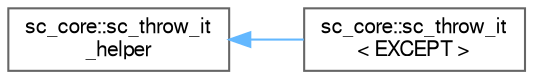 digraph "Graphical Class Hierarchy"
{
 // LATEX_PDF_SIZE
  bgcolor="transparent";
  edge [fontname=FreeSans,fontsize=10,labelfontname=FreeSans,labelfontsize=10];
  node [fontname=FreeSans,fontsize=10,shape=box,height=0.2,width=0.4];
  rankdir="LR";
  Node0 [id="Node000000",label="sc_core::sc_throw_it\l_helper",height=0.2,width=0.4,color="grey40", fillcolor="white", style="filled",URL="$a02149.html",tooltip=" "];
  Node0 -> Node1 [id="edge143_Node000000_Node000001",dir="back",color="steelblue1",style="solid",tooltip=" "];
  Node1 [id="Node000001",label="sc_core::sc_throw_it\l\< EXCEPT \>",height=0.2,width=0.4,color="grey40", fillcolor="white", style="filled",URL="$a02153.html",tooltip=" "];
}
